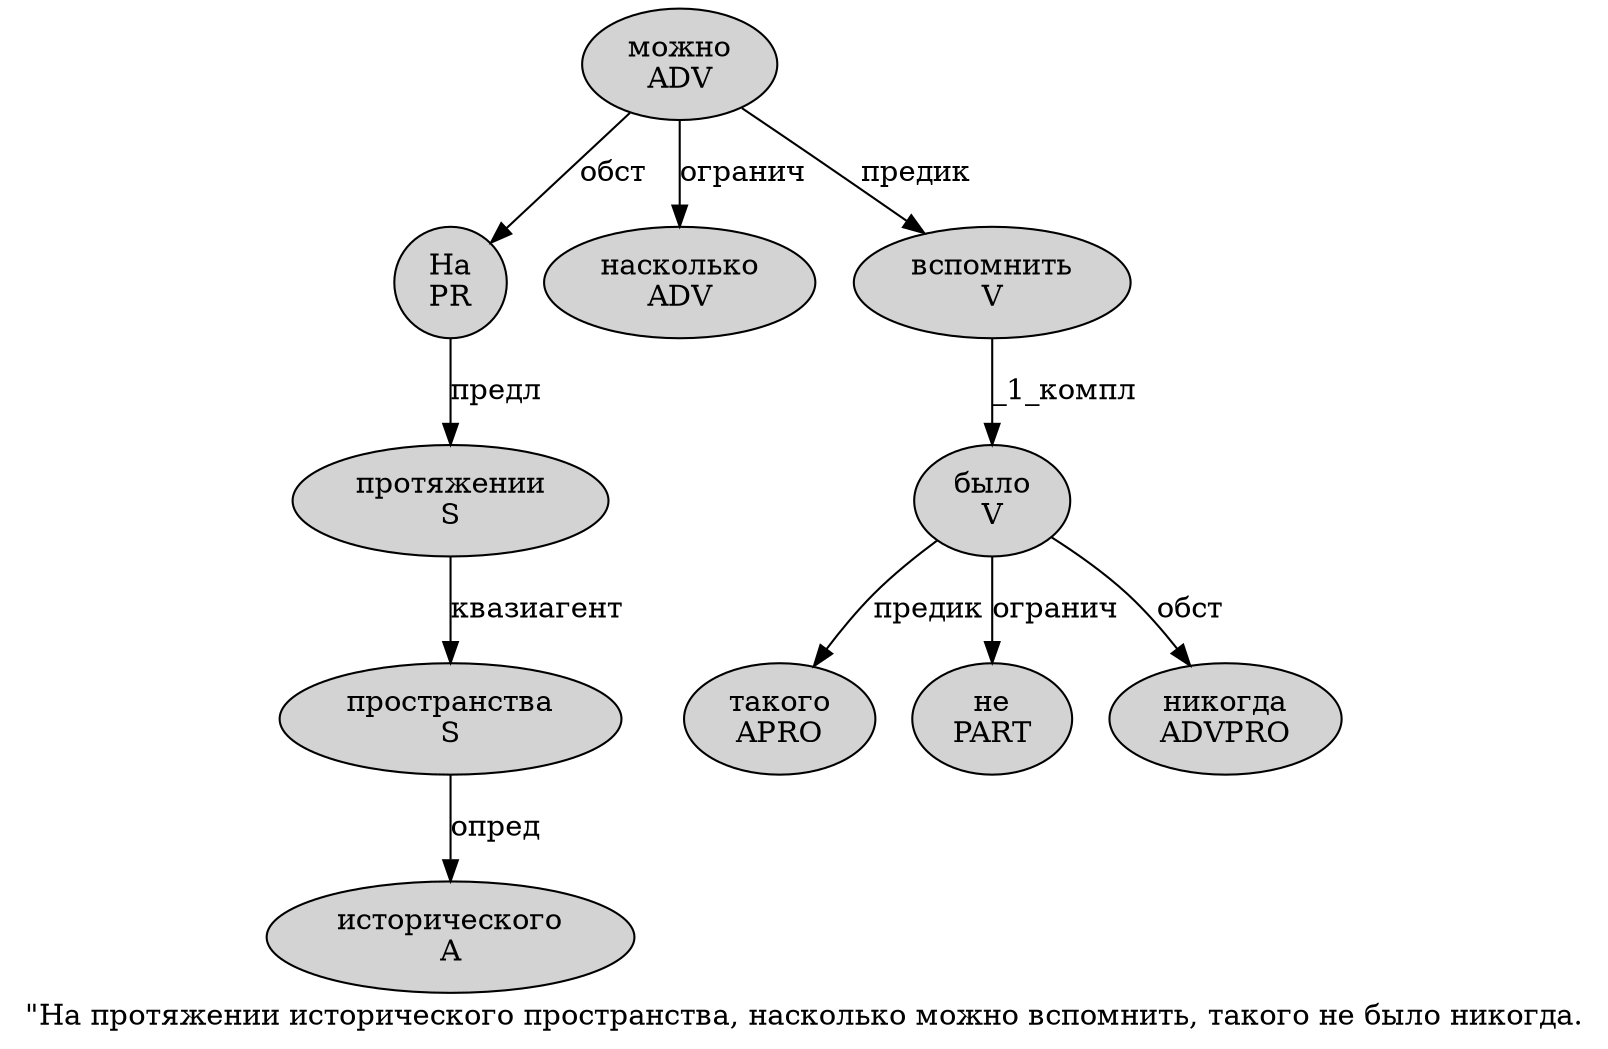 digraph SENTENCE_11 {
	graph [label="\"На протяжении исторического пространства, насколько можно вспомнить, такого не было никогда."]
	node [style=filled]
		1 [label="На
PR" color="" fillcolor=lightgray penwidth=1 shape=ellipse]
		2 [label="протяжении
S" color="" fillcolor=lightgray penwidth=1 shape=ellipse]
		3 [label="исторического
A" color="" fillcolor=lightgray penwidth=1 shape=ellipse]
		4 [label="пространства
S" color="" fillcolor=lightgray penwidth=1 shape=ellipse]
		6 [label="насколько
ADV" color="" fillcolor=lightgray penwidth=1 shape=ellipse]
		7 [label="можно
ADV" color="" fillcolor=lightgray penwidth=1 shape=ellipse]
		8 [label="вспомнить
V" color="" fillcolor=lightgray penwidth=1 shape=ellipse]
		10 [label="такого
APRO" color="" fillcolor=lightgray penwidth=1 shape=ellipse]
		11 [label="не
PART" color="" fillcolor=lightgray penwidth=1 shape=ellipse]
		12 [label="было
V" color="" fillcolor=lightgray penwidth=1 shape=ellipse]
		13 [label="никогда
ADVPRO" color="" fillcolor=lightgray penwidth=1 shape=ellipse]
			8 -> 12 [label="_1_компл"]
			1 -> 2 [label="предл"]
			4 -> 3 [label="опред"]
			12 -> 10 [label="предик"]
			12 -> 11 [label="огранич"]
			12 -> 13 [label="обст"]
			7 -> 1 [label="обст"]
			7 -> 6 [label="огранич"]
			7 -> 8 [label="предик"]
			2 -> 4 [label="квазиагент"]
}